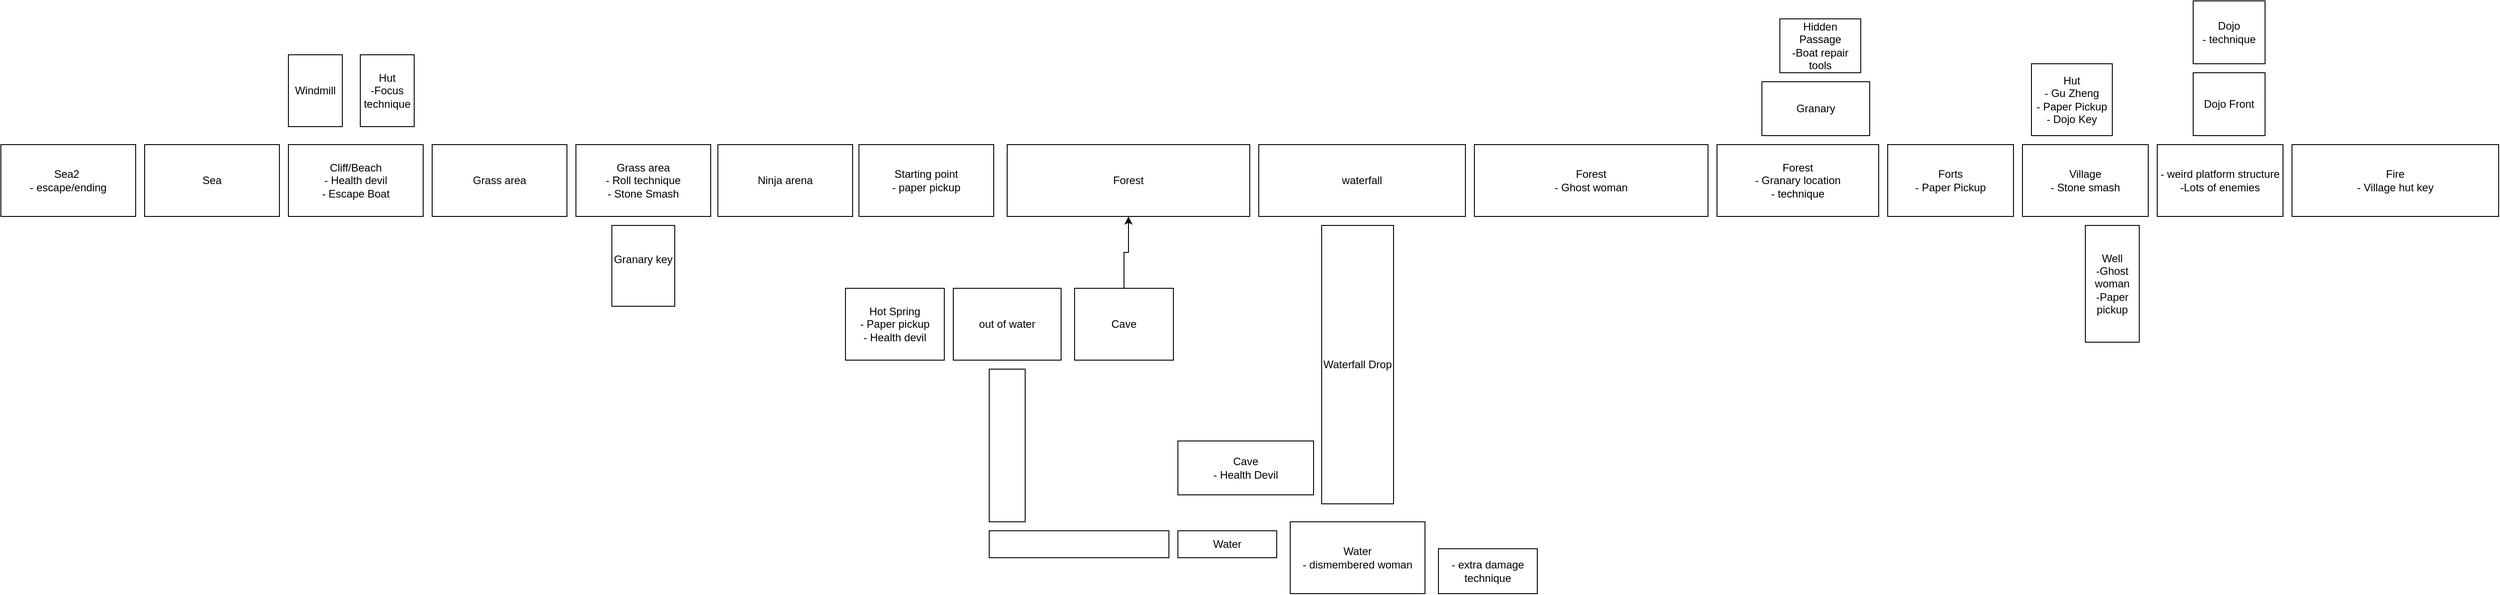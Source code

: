 <mxfile version="19.0.3" type="device"><diagram id="TcHnA0DkJjZQIP-RVSq5" name="Page-1"><mxGraphModel dx="1056" dy="665" grid="1" gridSize="10" guides="1" tooltips="1" connect="1" arrows="1" fold="1" page="1" pageScale="2" pageWidth="1920" pageHeight="1200" math="0" shadow="0"><root><mxCell id="0"/><mxCell id="1" parent="0"/><mxCell id="P_FU0VNDK_Rn1eSjcwAp-1" value="Starting point&lt;br&gt;- paper pickup&lt;br&gt;" style="rounded=0;whiteSpace=wrap;html=1;" parent="1" vertex="1"><mxGeometry x="1485" y="1030" width="150" height="80" as="geometry"/></mxCell><mxCell id="P_FU0VNDK_Rn1eSjcwAp-2" value="Ninja arena&lt;br&gt;" style="rounded=0;whiteSpace=wrap;html=1;" parent="1" vertex="1"><mxGeometry x="1328" y="1030" width="150" height="80" as="geometry"/></mxCell><mxCell id="P_FU0VNDK_Rn1eSjcwAp-3" value="Grass area&lt;br&gt;- Roll technique&lt;br&gt;- Stone Smash&lt;br&gt;" style="rounded=0;whiteSpace=wrap;html=1;" parent="1" vertex="1"><mxGeometry x="1170" y="1030" width="150" height="80" as="geometry"/></mxCell><mxCell id="P_FU0VNDK_Rn1eSjcwAp-4" value="Granary key&lt;br&gt;&lt;br&gt;" style="rounded=0;whiteSpace=wrap;html=1;" parent="1" vertex="1"><mxGeometry x="1210" y="1120" width="70" height="90" as="geometry"/></mxCell><mxCell id="P_FU0VNDK_Rn1eSjcwAp-5" value="Grass area&lt;br&gt;" style="rounded=0;whiteSpace=wrap;html=1;" parent="1" vertex="1"><mxGeometry x="1010" y="1030" width="150" height="80" as="geometry"/></mxCell><mxCell id="P_FU0VNDK_Rn1eSjcwAp-6" value="Cliff/Beach&lt;br&gt;- Health devil&lt;br&gt;- Escape Boat&lt;br&gt;" style="rounded=0;whiteSpace=wrap;html=1;" parent="1" vertex="1"><mxGeometry x="850" y="1030" width="150" height="80" as="geometry"/></mxCell><mxCell id="P_FU0VNDK_Rn1eSjcwAp-7" value="Sea" style="rounded=0;whiteSpace=wrap;html=1;" parent="1" vertex="1"><mxGeometry x="690" y="1030" width="150" height="80" as="geometry"/></mxCell><mxCell id="P_FU0VNDK_Rn1eSjcwAp-8" value="Sea2&amp;nbsp;&lt;br&gt;- escape/ending&lt;br&gt;" style="rounded=0;whiteSpace=wrap;html=1;" parent="1" vertex="1"><mxGeometry x="530" y="1030" width="150" height="80" as="geometry"/></mxCell><mxCell id="P_FU0VNDK_Rn1eSjcwAp-9" value="Hut&lt;br&gt;-Focus technique" style="rounded=0;whiteSpace=wrap;html=1;" parent="1" vertex="1"><mxGeometry x="930" y="930" width="60" height="80" as="geometry"/></mxCell><mxCell id="P_FU0VNDK_Rn1eSjcwAp-10" value="Windmill&lt;br&gt;" style="rounded=0;whiteSpace=wrap;html=1;" parent="1" vertex="1"><mxGeometry x="850" y="930" width="60" height="80" as="geometry"/></mxCell><mxCell id="P_FU0VNDK_Rn1eSjcwAp-11" value="Forest&lt;br&gt;" style="rounded=0;whiteSpace=wrap;html=1;" parent="1" vertex="1"><mxGeometry x="1650" y="1030" width="270" height="80" as="geometry"/></mxCell><mxCell id="P_FU0VNDK_Rn1eSjcwAp-25" style="edgeStyle=orthogonalEdgeStyle;rounded=0;orthogonalLoop=1;jettySize=auto;html=1;exitX=0.5;exitY=0;exitDx=0;exitDy=0;entryX=0.5;entryY=1;entryDx=0;entryDy=0;" parent="1" source="P_FU0VNDK_Rn1eSjcwAp-12" target="P_FU0VNDK_Rn1eSjcwAp-11" edge="1"><mxGeometry relative="1" as="geometry"/></mxCell><mxCell id="P_FU0VNDK_Rn1eSjcwAp-12" value="Cave&lt;br&gt;" style="rounded=0;whiteSpace=wrap;html=1;" parent="1" vertex="1"><mxGeometry x="1725" y="1190" width="110" height="80" as="geometry"/></mxCell><mxCell id="P_FU0VNDK_Rn1eSjcwAp-13" value="waterfall&lt;br&gt;" style="rounded=0;whiteSpace=wrap;html=1;" parent="1" vertex="1"><mxGeometry x="1930" y="1030" width="230" height="80" as="geometry"/></mxCell><mxCell id="P_FU0VNDK_Rn1eSjcwAp-14" value="Waterfall Drop&lt;br&gt;" style="rounded=0;whiteSpace=wrap;html=1;" parent="1" vertex="1"><mxGeometry x="2000" y="1120" width="80" height="310" as="geometry"/></mxCell><mxCell id="P_FU0VNDK_Rn1eSjcwAp-15" value="Water&lt;br&gt;- dismembered woman&lt;br&gt;" style="rounded=0;whiteSpace=wrap;html=1;" parent="1" vertex="1"><mxGeometry x="1965" y="1450" width="150" height="80" as="geometry"/></mxCell><mxCell id="P_FU0VNDK_Rn1eSjcwAp-16" value="- extra damage technique" style="rounded=0;whiteSpace=wrap;html=1;" parent="1" vertex="1"><mxGeometry x="2130" y="1480" width="110" height="50" as="geometry"/></mxCell><mxCell id="P_FU0VNDK_Rn1eSjcwAp-17" value="Water&lt;br&gt;" style="rounded=0;whiteSpace=wrap;html=1;" parent="1" vertex="1"><mxGeometry x="1840" y="1460" width="110" height="30" as="geometry"/></mxCell><mxCell id="P_FU0VNDK_Rn1eSjcwAp-18" value="Cave&lt;br&gt;- Health Devil" style="rounded=0;whiteSpace=wrap;html=1;" parent="1" vertex="1"><mxGeometry x="1840" y="1360" width="151" height="60" as="geometry"/></mxCell><mxCell id="P_FU0VNDK_Rn1eSjcwAp-20" value="" style="rounded=0;whiteSpace=wrap;html=1;" parent="1" vertex="1"><mxGeometry x="1630" y="1460" width="200" height="30" as="geometry"/></mxCell><mxCell id="P_FU0VNDK_Rn1eSjcwAp-21" value="" style="rounded=0;whiteSpace=wrap;html=1;" parent="1" vertex="1"><mxGeometry x="1630" y="1280" width="40" height="170" as="geometry"/></mxCell><mxCell id="P_FU0VNDK_Rn1eSjcwAp-22" value="out of water&lt;br&gt;" style="rounded=0;whiteSpace=wrap;html=1;" parent="1" vertex="1"><mxGeometry x="1590" y="1190" width="120" height="80" as="geometry"/></mxCell><mxCell id="P_FU0VNDK_Rn1eSjcwAp-23" value="Hot Spring&lt;br&gt;- Paper pickup&lt;br&gt;- Health devil" style="rounded=0;whiteSpace=wrap;html=1;" parent="1" vertex="1"><mxGeometry x="1470" y="1190" width="110" height="80" as="geometry"/></mxCell><mxCell id="P_FU0VNDK_Rn1eSjcwAp-26" value="Forest&lt;br&gt;- Ghost woman" style="rounded=0;whiteSpace=wrap;html=1;" parent="1" vertex="1"><mxGeometry x="2170" y="1030" width="260" height="80" as="geometry"/></mxCell><mxCell id="P_FU0VNDK_Rn1eSjcwAp-27" value="Forest&lt;br&gt;- Granary location&lt;br&gt;- technique" style="rounded=0;whiteSpace=wrap;html=1;" parent="1" vertex="1"><mxGeometry x="2440" y="1030" width="180" height="80" as="geometry"/></mxCell><mxCell id="P_FU0VNDK_Rn1eSjcwAp-28" value="Granary&lt;br&gt;" style="rounded=0;whiteSpace=wrap;html=1;" parent="1" vertex="1"><mxGeometry x="2490" y="960" width="120" height="60" as="geometry"/></mxCell><mxCell id="P_FU0VNDK_Rn1eSjcwAp-29" value="Hidden Passage&lt;br&gt;-Boat repair tools&lt;br&gt;" style="rounded=0;whiteSpace=wrap;html=1;" parent="1" vertex="1"><mxGeometry x="2510" y="890" width="90" height="60" as="geometry"/></mxCell><mxCell id="P_FU0VNDK_Rn1eSjcwAp-30" value="Forts&lt;br&gt;- Paper Pickup&lt;br&gt;" style="rounded=0;whiteSpace=wrap;html=1;" parent="1" vertex="1"><mxGeometry x="2630" y="1030" width="140" height="80" as="geometry"/></mxCell><mxCell id="P_FU0VNDK_Rn1eSjcwAp-31" value="Village&lt;br&gt;- Stone smash" style="rounded=0;whiteSpace=wrap;html=1;" parent="1" vertex="1"><mxGeometry x="2780" y="1030" width="140" height="80" as="geometry"/></mxCell><mxCell id="P_FU0VNDK_Rn1eSjcwAp-32" value="Well&lt;br&gt;-Ghost woman&lt;br&gt;-Paper pickup&lt;br&gt;" style="rounded=0;whiteSpace=wrap;html=1;" parent="1" vertex="1"><mxGeometry x="2850" y="1120" width="60" height="130" as="geometry"/></mxCell><mxCell id="P_FU0VNDK_Rn1eSjcwAp-33" value="Hut&lt;br&gt;- Gu Zheng&lt;br&gt;- Paper Pickup&lt;br&gt;- Dojo Key" style="rounded=0;whiteSpace=wrap;html=1;" parent="1" vertex="1"><mxGeometry x="2790" y="940" width="90" height="80" as="geometry"/></mxCell><mxCell id="P_FU0VNDK_Rn1eSjcwAp-34" value="- weird platform structure&lt;br&gt;-Lots of enemies" style="rounded=0;whiteSpace=wrap;html=1;" parent="1" vertex="1"><mxGeometry x="2930" y="1030" width="140" height="80" as="geometry"/></mxCell><mxCell id="P_FU0VNDK_Rn1eSjcwAp-35" value="Dojo Front" style="rounded=0;whiteSpace=wrap;html=1;" parent="1" vertex="1"><mxGeometry x="2970" y="950" width="80" height="70" as="geometry"/></mxCell><mxCell id="P_FU0VNDK_Rn1eSjcwAp-36" value="Dojo&lt;br&gt;- technique&lt;br&gt;" style="rounded=0;whiteSpace=wrap;html=1;" parent="1" vertex="1"><mxGeometry x="2970" y="870" width="80" height="70" as="geometry"/></mxCell><mxCell id="P_FU0VNDK_Rn1eSjcwAp-37" value="Fire&lt;br&gt;- Village hut key" style="rounded=0;whiteSpace=wrap;html=1;" parent="1" vertex="1"><mxGeometry x="3080" y="1030" width="230" height="80" as="geometry"/></mxCell></root></mxGraphModel></diagram></mxfile>